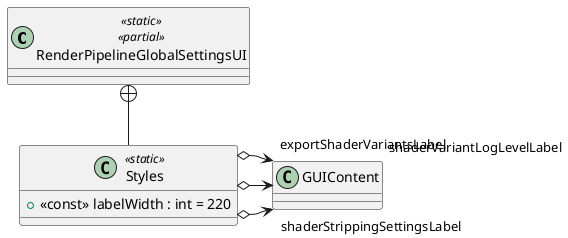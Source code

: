 @startuml
class RenderPipelineGlobalSettingsUI <<static>> <<partial>> {
}
class Styles <<static>> {
    + <<const>> labelWidth : int = 220
}
RenderPipelineGlobalSettingsUI +-- Styles
Styles o-> "shaderStrippingSettingsLabel" GUIContent
Styles o-> "shaderVariantLogLevelLabel" GUIContent
Styles o-> "exportShaderVariantsLabel" GUIContent
@enduml

